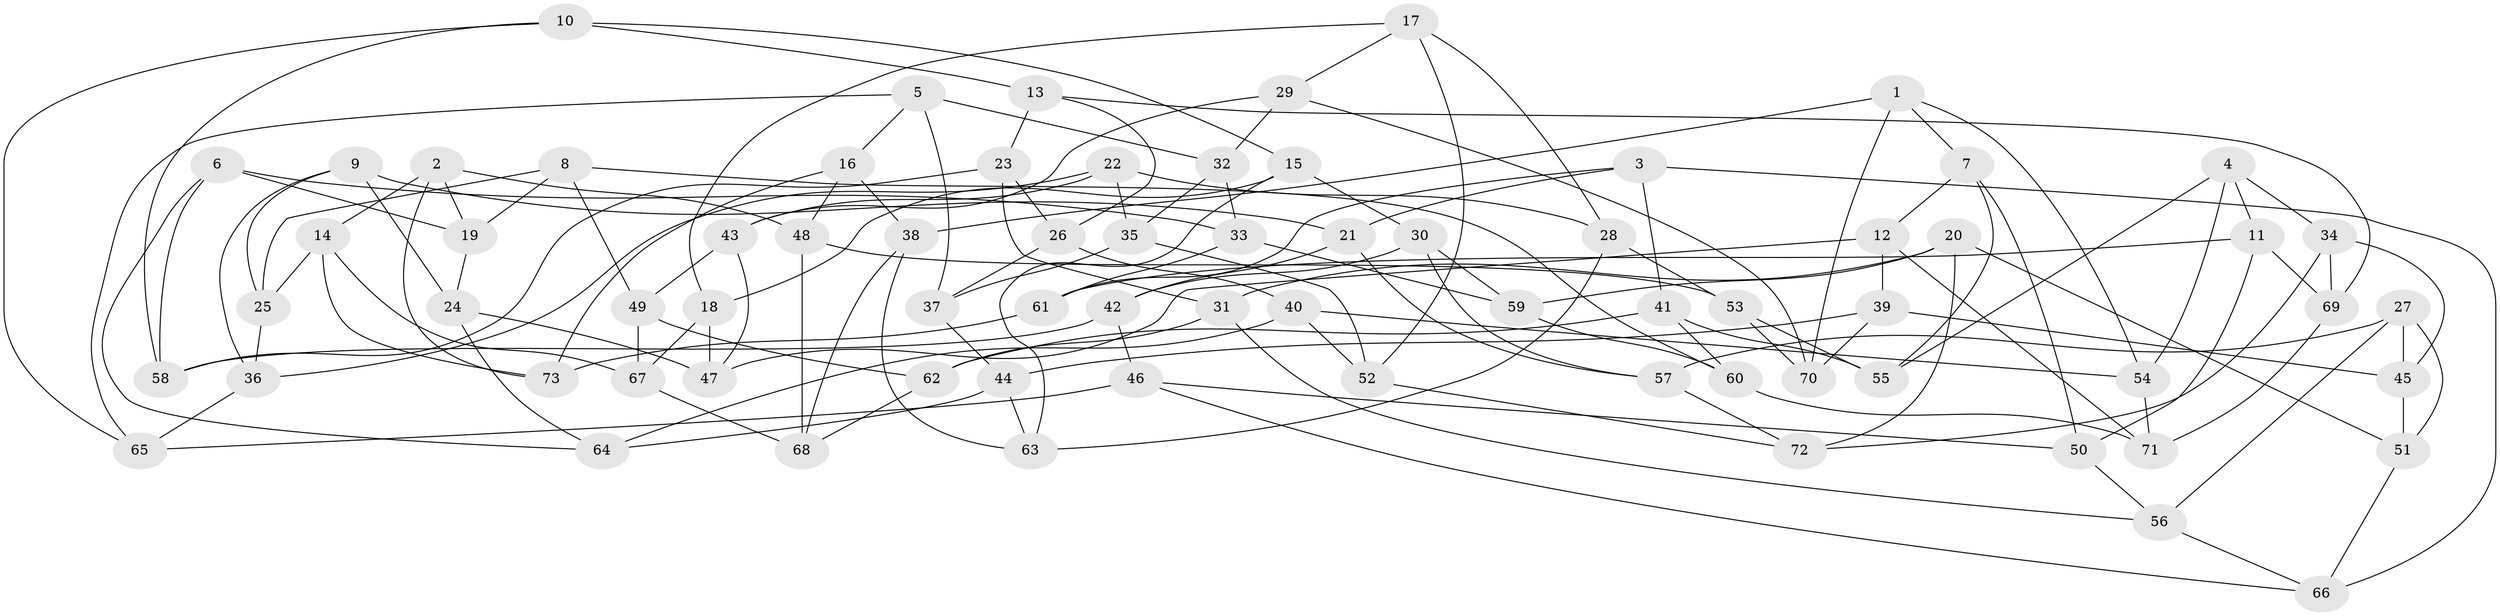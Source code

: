 // coarse degree distribution, {4: 0.37777777777777777, 6: 0.4444444444444444, 5: 0.17777777777777778}
// Generated by graph-tools (version 1.1) at 2025/42/03/06/25 10:42:17]
// undirected, 73 vertices, 146 edges
graph export_dot {
graph [start="1"]
  node [color=gray90,style=filled];
  1;
  2;
  3;
  4;
  5;
  6;
  7;
  8;
  9;
  10;
  11;
  12;
  13;
  14;
  15;
  16;
  17;
  18;
  19;
  20;
  21;
  22;
  23;
  24;
  25;
  26;
  27;
  28;
  29;
  30;
  31;
  32;
  33;
  34;
  35;
  36;
  37;
  38;
  39;
  40;
  41;
  42;
  43;
  44;
  45;
  46;
  47;
  48;
  49;
  50;
  51;
  52;
  53;
  54;
  55;
  56;
  57;
  58;
  59;
  60;
  61;
  62;
  63;
  64;
  65;
  66;
  67;
  68;
  69;
  70;
  71;
  72;
  73;
  1 -- 38;
  1 -- 54;
  1 -- 7;
  1 -- 70;
  2 -- 48;
  2 -- 73;
  2 -- 14;
  2 -- 19;
  3 -- 21;
  3 -- 41;
  3 -- 66;
  3 -- 61;
  4 -- 11;
  4 -- 34;
  4 -- 54;
  4 -- 55;
  5 -- 32;
  5 -- 16;
  5 -- 37;
  5 -- 65;
  6 -- 64;
  6 -- 33;
  6 -- 19;
  6 -- 58;
  7 -- 50;
  7 -- 55;
  7 -- 12;
  8 -- 25;
  8 -- 60;
  8 -- 19;
  8 -- 49;
  9 -- 36;
  9 -- 21;
  9 -- 25;
  9 -- 24;
  10 -- 58;
  10 -- 15;
  10 -- 13;
  10 -- 65;
  11 -- 69;
  11 -- 50;
  11 -- 61;
  12 -- 39;
  12 -- 47;
  12 -- 71;
  13 -- 69;
  13 -- 26;
  13 -- 23;
  14 -- 67;
  14 -- 25;
  14 -- 73;
  15 -- 63;
  15 -- 30;
  15 -- 18;
  16 -- 73;
  16 -- 38;
  16 -- 48;
  17 -- 28;
  17 -- 18;
  17 -- 29;
  17 -- 52;
  18 -- 47;
  18 -- 67;
  19 -- 24;
  20 -- 72;
  20 -- 59;
  20 -- 31;
  20 -- 51;
  21 -- 57;
  21 -- 42;
  22 -- 43;
  22 -- 36;
  22 -- 28;
  22 -- 35;
  23 -- 58;
  23 -- 31;
  23 -- 26;
  24 -- 64;
  24 -- 47;
  25 -- 36;
  26 -- 40;
  26 -- 37;
  27 -- 51;
  27 -- 57;
  27 -- 56;
  27 -- 45;
  28 -- 53;
  28 -- 63;
  29 -- 70;
  29 -- 43;
  29 -- 32;
  30 -- 42;
  30 -- 59;
  30 -- 57;
  31 -- 62;
  31 -- 56;
  32 -- 33;
  32 -- 35;
  33 -- 59;
  33 -- 61;
  34 -- 72;
  34 -- 45;
  34 -- 69;
  35 -- 52;
  35 -- 37;
  36 -- 65;
  37 -- 44;
  38 -- 63;
  38 -- 68;
  39 -- 44;
  39 -- 45;
  39 -- 70;
  40 -- 52;
  40 -- 54;
  40 -- 64;
  41 -- 62;
  41 -- 60;
  41 -- 55;
  42 -- 58;
  42 -- 46;
  43 -- 47;
  43 -- 49;
  44 -- 63;
  44 -- 64;
  45 -- 51;
  46 -- 66;
  46 -- 50;
  46 -- 65;
  48 -- 53;
  48 -- 68;
  49 -- 67;
  49 -- 62;
  50 -- 56;
  51 -- 66;
  52 -- 72;
  53 -- 70;
  53 -- 55;
  54 -- 71;
  56 -- 66;
  57 -- 72;
  59 -- 60;
  60 -- 71;
  61 -- 73;
  62 -- 68;
  67 -- 68;
  69 -- 71;
}
